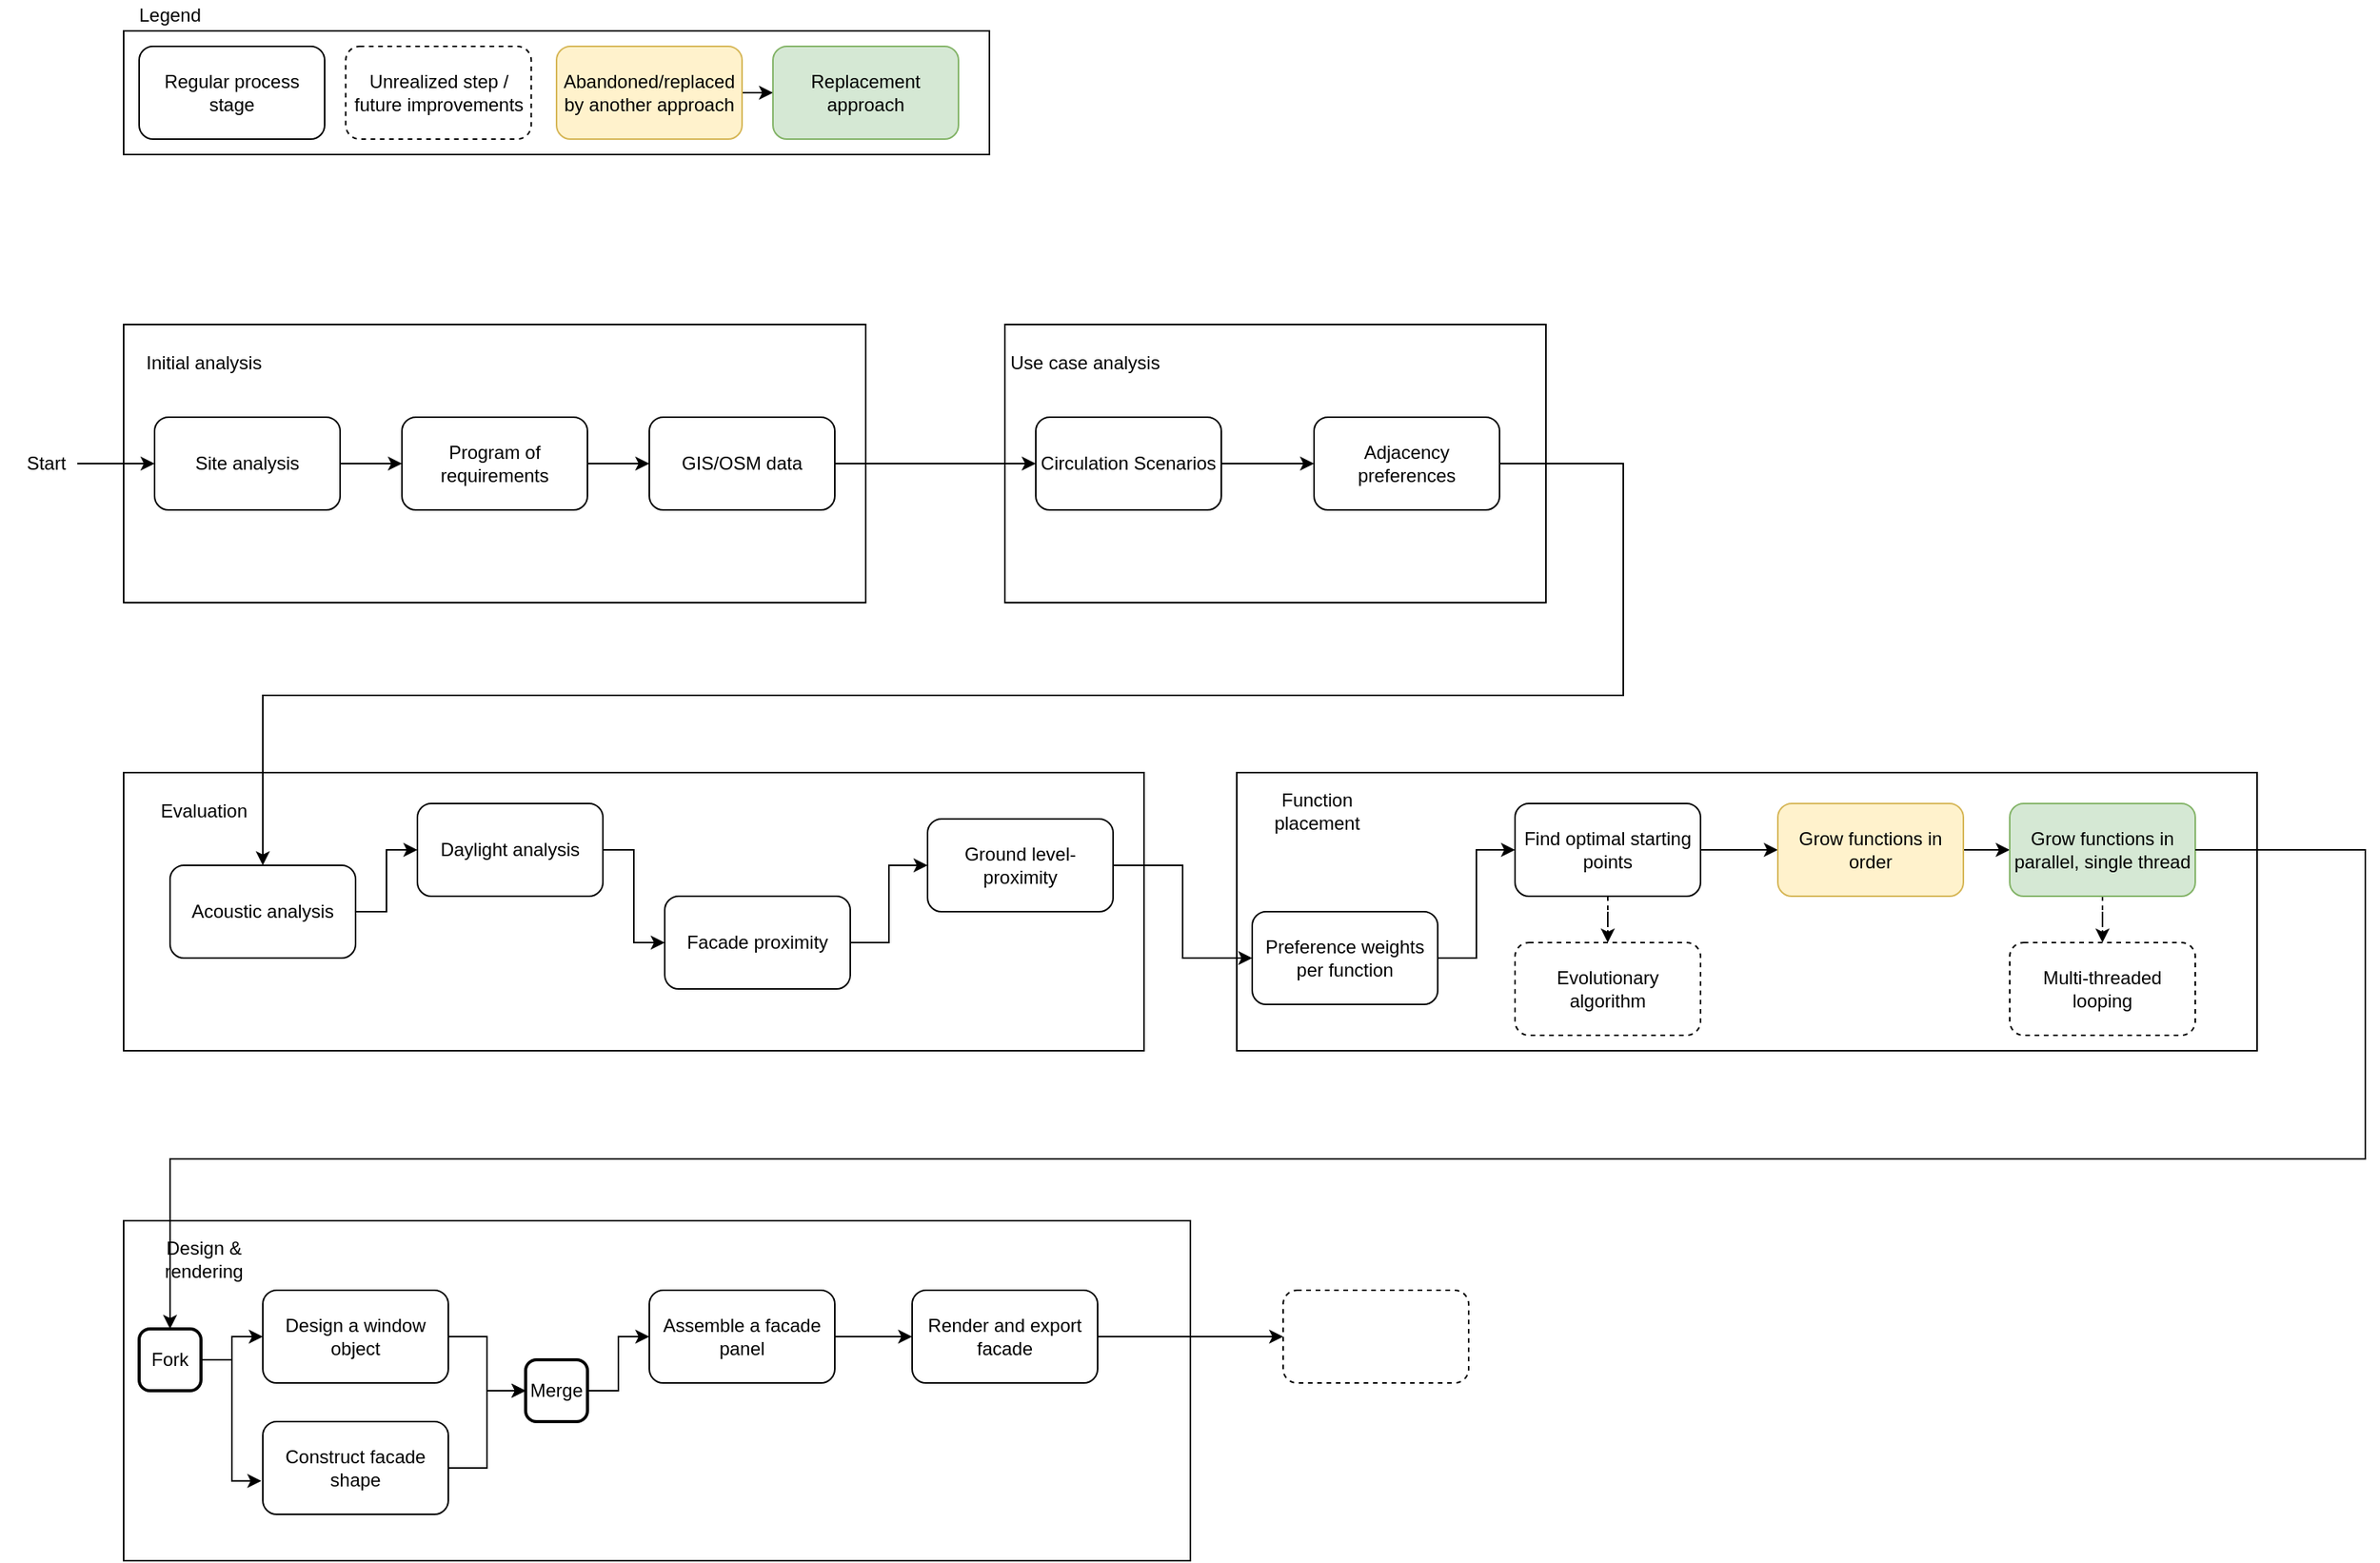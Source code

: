 <mxfile version="20.8.10" type="device"><diagram name="Page-1" id="90LQFUEA11jrU9MAb5g3"><mxGraphModel dx="1562" dy="909" grid="1" gridSize="10" guides="1" tooltips="1" connect="1" arrows="1" fold="1" page="1" pageScale="1" pageWidth="850" pageHeight="1100" math="0" shadow="0"><root><mxCell id="0"/><mxCell id="1" parent="0"/><mxCell id="Yvz7lebX1o1gA5wNsqCv-19" value="" style="rounded=0;whiteSpace=wrap;html=1;" parent="1" vertex="1"><mxGeometry x="90" y="50" width="560" height="80" as="geometry"/></mxCell><mxCell id="u8X4nSTVOZfdOTdWdEwy-13" value="" style="rounded=0;whiteSpace=wrap;html=1;" parent="1" vertex="1"><mxGeometry x="90" y="240" width="480" height="180" as="geometry"/></mxCell><mxCell id="u8X4nSTVOZfdOTdWdEwy-4" value="Initial analysis" style="text;html=1;strokeColor=none;fillColor=none;align=center;verticalAlign=middle;whiteSpace=wrap;rounded=0;" parent="1" vertex="1"><mxGeometry x="90" y="240" width="103.636" height="50.455" as="geometry"/></mxCell><mxCell id="u8X4nSTVOZfdOTdWdEwy-12" style="edgeStyle=orthogonalEdgeStyle;rounded=0;orthogonalLoop=1;jettySize=auto;html=1;entryX=0;entryY=0.5;entryDx=0;entryDy=0;" parent="1" source="u8X4nSTVOZfdOTdWdEwy-10" target="u8X4nSTVOZfdOTdWdEwy-11" edge="1"><mxGeometry relative="1" as="geometry"/></mxCell><mxCell id="u8X4nSTVOZfdOTdWdEwy-10" value="&lt;div&gt;Site analysis&lt;/div&gt;" style="rounded=1;whiteSpace=wrap;html=1;" parent="1" vertex="1"><mxGeometry x="110" y="300" width="120" height="60" as="geometry"/></mxCell><mxCell id="u8X4nSTVOZfdOTdWdEwy-19" value="" style="edgeStyle=orthogonalEdgeStyle;rounded=0;orthogonalLoop=1;jettySize=auto;html=1;" parent="1" source="u8X4nSTVOZfdOTdWdEwy-11" target="u8X4nSTVOZfdOTdWdEwy-18" edge="1"><mxGeometry relative="1" as="geometry"/></mxCell><mxCell id="u8X4nSTVOZfdOTdWdEwy-11" value="Program of requirements" style="rounded=1;whiteSpace=wrap;html=1;" parent="1" vertex="1"><mxGeometry x="270" y="300" width="120" height="60" as="geometry"/></mxCell><mxCell id="u8X4nSTVOZfdOTdWdEwy-14" value="" style="rounded=0;whiteSpace=wrap;html=1;" parent="1" vertex="1"><mxGeometry x="660" y="240" width="350" height="180" as="geometry"/></mxCell><mxCell id="u8X4nSTVOZfdOTdWdEwy-15" value="Use case analysis" style="text;html=1;strokeColor=none;fillColor=none;align=center;verticalAlign=middle;whiteSpace=wrap;rounded=0;" parent="1" vertex="1"><mxGeometry x="660" y="240" width="103.636" height="50.455" as="geometry"/></mxCell><mxCell id="u8X4nSTVOZfdOTdWdEwy-24" style="edgeStyle=orthogonalEdgeStyle;rounded=0;orthogonalLoop=1;jettySize=auto;html=1;" parent="1" source="u8X4nSTVOZfdOTdWdEwy-17" target="u8X4nSTVOZfdOTdWdEwy-23" edge="1"><mxGeometry relative="1" as="geometry"/></mxCell><mxCell id="u8X4nSTVOZfdOTdWdEwy-17" value="Circulation Scenarios" style="rounded=1;whiteSpace=wrap;html=1;" parent="1" vertex="1"><mxGeometry x="680" y="300" width="120" height="60" as="geometry"/></mxCell><mxCell id="u8X4nSTVOZfdOTdWdEwy-20" style="edgeStyle=orthogonalEdgeStyle;rounded=0;orthogonalLoop=1;jettySize=auto;html=1;" parent="1" source="u8X4nSTVOZfdOTdWdEwy-18" target="u8X4nSTVOZfdOTdWdEwy-17" edge="1"><mxGeometry relative="1" as="geometry"/></mxCell><mxCell id="u8X4nSTVOZfdOTdWdEwy-18" value="GIS/OSM data" style="rounded=1;whiteSpace=wrap;html=1;" parent="1" vertex="1"><mxGeometry x="430" y="300" width="120" height="60" as="geometry"/></mxCell><mxCell id="u8X4nSTVOZfdOTdWdEwy-22" value="" style="endArrow=classic;html=1;rounded=0;" parent="1" edge="1"><mxGeometry width="50" height="50" relative="1" as="geometry"><mxPoint x="60" y="330" as="sourcePoint"/><mxPoint x="110" y="330" as="targetPoint"/></mxGeometry></mxCell><mxCell id="u8X4nSTVOZfdOTdWdEwy-23" value="&lt;div&gt;Adjacency preferences&lt;/div&gt;" style="rounded=1;whiteSpace=wrap;html=1;" parent="1" vertex="1"><mxGeometry x="860" y="300" width="120" height="60" as="geometry"/></mxCell><mxCell id="u8X4nSTVOZfdOTdWdEwy-25" value="" style="rounded=0;whiteSpace=wrap;html=1;" parent="1" vertex="1"><mxGeometry x="90" y="530" width="660" height="180" as="geometry"/></mxCell><mxCell id="u8X4nSTVOZfdOTdWdEwy-26" value="Evaluation" style="text;html=1;strokeColor=none;fillColor=none;align=center;verticalAlign=middle;whiteSpace=wrap;rounded=0;" parent="1" vertex="1"><mxGeometry x="90" y="530" width="103.636" height="50.455" as="geometry"/></mxCell><mxCell id="u8X4nSTVOZfdOTdWdEwy-30" style="edgeStyle=orthogonalEdgeStyle;rounded=0;orthogonalLoop=1;jettySize=auto;html=1;" parent="1" source="u8X4nSTVOZfdOTdWdEwy-27" target="u8X4nSTVOZfdOTdWdEwy-29" edge="1"><mxGeometry relative="1" as="geometry"/></mxCell><mxCell id="u8X4nSTVOZfdOTdWdEwy-27" value="Acoustic analysis" style="rounded=1;whiteSpace=wrap;html=1;" parent="1" vertex="1"><mxGeometry x="120" y="590" width="120" height="60" as="geometry"/></mxCell><mxCell id="u8X4nSTVOZfdOTdWdEwy-28" style="edgeStyle=orthogonalEdgeStyle;rounded=0;orthogonalLoop=1;jettySize=auto;html=1;" parent="1" source="u8X4nSTVOZfdOTdWdEwy-23" target="u8X4nSTVOZfdOTdWdEwy-27" edge="1"><mxGeometry relative="1" as="geometry"><Array as="points"><mxPoint x="1060" y="330"/><mxPoint x="1060" y="480"/><mxPoint x="180" y="480"/></Array></mxGeometry></mxCell><mxCell id="u8X4nSTVOZfdOTdWdEwy-33" style="edgeStyle=orthogonalEdgeStyle;rounded=0;orthogonalLoop=1;jettySize=auto;html=1;entryX=0;entryY=0.5;entryDx=0;entryDy=0;" parent="1" source="u8X4nSTVOZfdOTdWdEwy-29" target="u8X4nSTVOZfdOTdWdEwy-32" edge="1"><mxGeometry relative="1" as="geometry"/></mxCell><mxCell id="u8X4nSTVOZfdOTdWdEwy-29" value="Daylight analysis" style="rounded=1;whiteSpace=wrap;html=1;" parent="1" vertex="1"><mxGeometry x="280" y="550" width="120" height="60" as="geometry"/></mxCell><mxCell id="u8X4nSTVOZfdOTdWdEwy-31" value="Ground level-proximity" style="rounded=1;whiteSpace=wrap;html=1;" parent="1" vertex="1"><mxGeometry x="610" y="560" width="120" height="60" as="geometry"/></mxCell><mxCell id="u8X4nSTVOZfdOTdWdEwy-34" value="" style="edgeStyle=orthogonalEdgeStyle;rounded=0;orthogonalLoop=1;jettySize=auto;html=1;" parent="1" source="u8X4nSTVOZfdOTdWdEwy-32" target="u8X4nSTVOZfdOTdWdEwy-31" edge="1"><mxGeometry relative="1" as="geometry"/></mxCell><mxCell id="u8X4nSTVOZfdOTdWdEwy-32" value="&lt;div&gt;Facade proximity&lt;/div&gt;" style="rounded=1;whiteSpace=wrap;html=1;" parent="1" vertex="1"><mxGeometry x="440" y="610" width="120" height="60" as="geometry"/></mxCell><mxCell id="u8X4nSTVOZfdOTdWdEwy-35" value="" style="rounded=0;whiteSpace=wrap;html=1;" parent="1" vertex="1"><mxGeometry x="810" y="530" width="660" height="180" as="geometry"/></mxCell><mxCell id="u8X4nSTVOZfdOTdWdEwy-36" value="Function placement" style="text;html=1;strokeColor=none;fillColor=none;align=center;verticalAlign=middle;whiteSpace=wrap;rounded=0;" parent="1" vertex="1"><mxGeometry x="810" y="530" width="103.636" height="50.455" as="geometry"/></mxCell><mxCell id="Yvz7lebX1o1gA5wNsqCv-2" style="edgeStyle=orthogonalEdgeStyle;rounded=0;orthogonalLoop=1;jettySize=auto;html=1;entryX=0;entryY=0.5;entryDx=0;entryDy=0;" parent="1" source="u8X4nSTVOZfdOTdWdEwy-37" target="u8X4nSTVOZfdOTdWdEwy-38" edge="1"><mxGeometry relative="1" as="geometry"/></mxCell><mxCell id="u8X4nSTVOZfdOTdWdEwy-37" value="Preference weights per function" style="rounded=1;whiteSpace=wrap;html=1;" parent="1" vertex="1"><mxGeometry x="820" y="620" width="120" height="60" as="geometry"/></mxCell><mxCell id="Yvz7lebX1o1gA5wNsqCv-3" style="edgeStyle=orthogonalEdgeStyle;rounded=0;orthogonalLoop=1;jettySize=auto;html=1;entryX=0;entryY=0.5;entryDx=0;entryDy=0;" parent="1" source="u8X4nSTVOZfdOTdWdEwy-38" target="u8X4nSTVOZfdOTdWdEwy-39" edge="1"><mxGeometry relative="1" as="geometry"/></mxCell><mxCell id="Yvz7lebX1o1gA5wNsqCv-8" style="edgeStyle=orthogonalEdgeStyle;rounded=0;orthogonalLoop=1;jettySize=auto;html=1;dashed=1;" parent="1" source="u8X4nSTVOZfdOTdWdEwy-38" target="Yvz7lebX1o1gA5wNsqCv-7" edge="1"><mxGeometry relative="1" as="geometry"/></mxCell><mxCell id="u8X4nSTVOZfdOTdWdEwy-38" value="Find optimal starting points" style="rounded=1;whiteSpace=wrap;html=1;" parent="1" vertex="1"><mxGeometry x="990" y="550" width="120" height="60" as="geometry"/></mxCell><mxCell id="Yvz7lebX1o1gA5wNsqCv-10" style="edgeStyle=orthogonalEdgeStyle;rounded=0;orthogonalLoop=1;jettySize=auto;html=1;entryX=0;entryY=0.5;entryDx=0;entryDy=0;" parent="1" source="u8X4nSTVOZfdOTdWdEwy-39" target="Yvz7lebX1o1gA5wNsqCv-9" edge="1"><mxGeometry relative="1" as="geometry"/></mxCell><mxCell id="u8X4nSTVOZfdOTdWdEwy-39" value="Grow functions in order" style="rounded=1;whiteSpace=wrap;html=1;fillColor=#fff2cc;strokeColor=#d6b656;" parent="1" vertex="1"><mxGeometry x="1160" y="550" width="120" height="60" as="geometry"/></mxCell><mxCell id="Yvz7lebX1o1gA5wNsqCv-6" style="edgeStyle=orthogonalEdgeStyle;rounded=0;orthogonalLoop=1;jettySize=auto;html=1;" parent="1" source="u8X4nSTVOZfdOTdWdEwy-31" target="u8X4nSTVOZfdOTdWdEwy-37" edge="1"><mxGeometry relative="1" as="geometry"/></mxCell><mxCell id="Yvz7lebX1o1gA5wNsqCv-7" value="Evolutionary algorithm" style="rounded=1;whiteSpace=wrap;html=1;dashed=1;" parent="1" vertex="1"><mxGeometry x="990" y="640" width="120" height="60" as="geometry"/></mxCell><mxCell id="Yvz7lebX1o1gA5wNsqCv-13" style="edgeStyle=orthogonalEdgeStyle;rounded=0;orthogonalLoop=1;jettySize=auto;html=1;entryX=0.5;entryY=0;entryDx=0;entryDy=0;dashed=1;" parent="1" source="Yvz7lebX1o1gA5wNsqCv-9" target="Yvz7lebX1o1gA5wNsqCv-12" edge="1"><mxGeometry relative="1" as="geometry"/></mxCell><mxCell id="Yvz7lebX1o1gA5wNsqCv-9" value="Grow functions in parallel, single thread" style="rounded=1;whiteSpace=wrap;html=1;fillColor=#d5e8d4;strokeColor=#82b366;" parent="1" vertex="1"><mxGeometry x="1310" y="550" width="120" height="60" as="geometry"/></mxCell><mxCell id="Yvz7lebX1o1gA5wNsqCv-12" value="Multi-threaded looping" style="rounded=1;whiteSpace=wrap;html=1;dashed=1;" parent="1" vertex="1"><mxGeometry x="1310" y="640" width="120" height="60" as="geometry"/></mxCell><mxCell id="Yvz7lebX1o1gA5wNsqCv-14" value="Regular process stage" style="rounded=1;whiteSpace=wrap;html=1;" parent="1" vertex="1"><mxGeometry x="100" y="60" width="120" height="60" as="geometry"/></mxCell><mxCell id="Yvz7lebX1o1gA5wNsqCv-15" value="Unrealized step / future improvements" style="rounded=1;whiteSpace=wrap;html=1;dashed=1;" parent="1" vertex="1"><mxGeometry x="233.64" y="60" width="120" height="60" as="geometry"/></mxCell><mxCell id="Yvz7lebX1o1gA5wNsqCv-18" style="edgeStyle=orthogonalEdgeStyle;rounded=0;orthogonalLoop=1;jettySize=auto;html=1;entryX=0;entryY=0.5;entryDx=0;entryDy=0;" parent="1" source="Yvz7lebX1o1gA5wNsqCv-16" target="Yvz7lebX1o1gA5wNsqCv-17" edge="1"><mxGeometry relative="1" as="geometry"/></mxCell><mxCell id="Yvz7lebX1o1gA5wNsqCv-16" value="Abandoned/replaced by another approach" style="rounded=1;whiteSpace=wrap;html=1;fillColor=#fff2cc;strokeColor=#d6b656;" parent="1" vertex="1"><mxGeometry x="370" y="60" width="120" height="60" as="geometry"/></mxCell><mxCell id="Yvz7lebX1o1gA5wNsqCv-17" value="Replacement approach" style="rounded=1;whiteSpace=wrap;html=1;fillColor=#d5e8d4;strokeColor=#82b366;" parent="1" vertex="1"><mxGeometry x="510" y="60" width="120" height="60" as="geometry"/></mxCell><mxCell id="Yvz7lebX1o1gA5wNsqCv-21" value="Legend" style="text;html=1;strokeColor=none;fillColor=none;align=center;verticalAlign=middle;whiteSpace=wrap;rounded=0;" parent="1" vertex="1"><mxGeometry x="90" y="30" width="60" height="20" as="geometry"/></mxCell><mxCell id="Yvz7lebX1o1gA5wNsqCv-22" value="Start" style="text;html=1;strokeColor=none;fillColor=none;align=center;verticalAlign=middle;whiteSpace=wrap;rounded=0;" parent="1" vertex="1"><mxGeometry x="10" y="315" width="60" height="30" as="geometry"/></mxCell><mxCell id="Yvz7lebX1o1gA5wNsqCv-23" value="" style="rounded=0;whiteSpace=wrap;html=1;" parent="1" vertex="1"><mxGeometry x="90" y="820" width="690" height="220" as="geometry"/></mxCell><mxCell id="Yvz7lebX1o1gA5wNsqCv-24" value="Design &amp;amp; rendering" style="text;html=1;strokeColor=none;fillColor=none;align=center;verticalAlign=middle;whiteSpace=wrap;rounded=0;" parent="1" vertex="1"><mxGeometry x="90" y="820" width="103.636" height="50.455" as="geometry"/></mxCell><mxCell id="Yvz7lebX1o1gA5wNsqCv-47" style="edgeStyle=orthogonalEdgeStyle;rounded=0;orthogonalLoop=1;jettySize=auto;html=1;entryX=0;entryY=0.5;entryDx=0;entryDy=0;" parent="1" source="Yvz7lebX1o1gA5wNsqCv-25" target="Yvz7lebX1o1gA5wNsqCv-46" edge="1"><mxGeometry relative="1" as="geometry"/></mxCell><mxCell id="Yvz7lebX1o1gA5wNsqCv-25" value="Design a window object" style="rounded=1;whiteSpace=wrap;html=1;" parent="1" vertex="1"><mxGeometry x="180" y="865" width="120" height="60" as="geometry"/></mxCell><mxCell id="Yvz7lebX1o1gA5wNsqCv-31" style="edgeStyle=orthogonalEdgeStyle;rounded=0;orthogonalLoop=1;jettySize=auto;html=1;" parent="1" source="Yvz7lebX1o1gA5wNsqCv-27" target="Yvz7lebX1o1gA5wNsqCv-30" edge="1"><mxGeometry relative="1" as="geometry"/></mxCell><mxCell id="Yvz7lebX1o1gA5wNsqCv-27" value="Assemble a facade panel" style="rounded=1;whiteSpace=wrap;html=1;" parent="1" vertex="1"><mxGeometry x="430" y="865" width="120" height="60" as="geometry"/></mxCell><mxCell id="sfLZmv82cRRzEX-lL89f-2" style="edgeStyle=orthogonalEdgeStyle;rounded=0;orthogonalLoop=1;jettySize=auto;html=1;entryX=0;entryY=0.5;entryDx=0;entryDy=0;" edge="1" parent="1" source="Yvz7lebX1o1gA5wNsqCv-30" target="Yvz7lebX1o1gA5wNsqCv-50"><mxGeometry relative="1" as="geometry"/></mxCell><mxCell id="Yvz7lebX1o1gA5wNsqCv-30" value="Render and export facade" style="rounded=1;whiteSpace=wrap;html=1;" parent="1" vertex="1"><mxGeometry x="600" y="865" width="120" height="60" as="geometry"/></mxCell><mxCell id="Yvz7lebX1o1gA5wNsqCv-41" value="" style="edgeStyle=orthogonalEdgeStyle;rounded=0;orthogonalLoop=1;jettySize=auto;html=1;" parent="1" source="Yvz7lebX1o1gA5wNsqCv-39" target="Yvz7lebX1o1gA5wNsqCv-25" edge="1"><mxGeometry relative="1" as="geometry"/></mxCell><mxCell id="Yvz7lebX1o1gA5wNsqCv-43" style="edgeStyle=orthogonalEdgeStyle;rounded=0;orthogonalLoop=1;jettySize=auto;html=1;entryX=-0.008;entryY=0.64;entryDx=0;entryDy=0;entryPerimeter=0;" parent="1" source="Yvz7lebX1o1gA5wNsqCv-39" target="Yvz7lebX1o1gA5wNsqCv-42" edge="1"><mxGeometry relative="1" as="geometry"/></mxCell><mxCell id="Yvz7lebX1o1gA5wNsqCv-39" value="Fork" style="rounded=1;whiteSpace=wrap;html=1;absoluteArcSize=1;arcSize=14;strokeWidth=2;" parent="1" vertex="1"><mxGeometry x="100" y="890" width="40" height="40" as="geometry"/></mxCell><mxCell id="Yvz7lebX1o1gA5wNsqCv-40" style="edgeStyle=orthogonalEdgeStyle;rounded=0;orthogonalLoop=1;jettySize=auto;html=1;" parent="1" source="Yvz7lebX1o1gA5wNsqCv-9" target="Yvz7lebX1o1gA5wNsqCv-39" edge="1"><mxGeometry relative="1" as="geometry"><Array as="points"><mxPoint x="1540" y="580"/><mxPoint x="1540" y="780"/><mxPoint x="120" y="780"/></Array></mxGeometry></mxCell><mxCell id="Yvz7lebX1o1gA5wNsqCv-48" style="edgeStyle=orthogonalEdgeStyle;rounded=0;orthogonalLoop=1;jettySize=auto;html=1;entryX=0;entryY=0.5;entryDx=0;entryDy=0;" parent="1" source="Yvz7lebX1o1gA5wNsqCv-42" target="Yvz7lebX1o1gA5wNsqCv-46" edge="1"><mxGeometry relative="1" as="geometry"/></mxCell><mxCell id="Yvz7lebX1o1gA5wNsqCv-42" value="Construct facade shape" style="rounded=1;whiteSpace=wrap;html=1;" parent="1" vertex="1"><mxGeometry x="180" y="950" width="120" height="60" as="geometry"/></mxCell><mxCell id="Yvz7lebX1o1gA5wNsqCv-49" style="edgeStyle=orthogonalEdgeStyle;rounded=0;orthogonalLoop=1;jettySize=auto;html=1;entryX=0;entryY=0.5;entryDx=0;entryDy=0;" parent="1" source="Yvz7lebX1o1gA5wNsqCv-46" target="Yvz7lebX1o1gA5wNsqCv-27" edge="1"><mxGeometry relative="1" as="geometry"/></mxCell><mxCell id="Yvz7lebX1o1gA5wNsqCv-46" value="Merge" style="rounded=1;whiteSpace=wrap;html=1;absoluteArcSize=1;arcSize=14;strokeWidth=2;" parent="1" vertex="1"><mxGeometry x="350" y="910" width="40" height="40" as="geometry"/></mxCell><mxCell id="Yvz7lebX1o1gA5wNsqCv-50" value="" style="rounded=1;whiteSpace=wrap;html=1;dashed=1;" parent="1" vertex="1"><mxGeometry x="840" y="865" width="120" height="60" as="geometry"/></mxCell></root></mxGraphModel></diagram></mxfile>